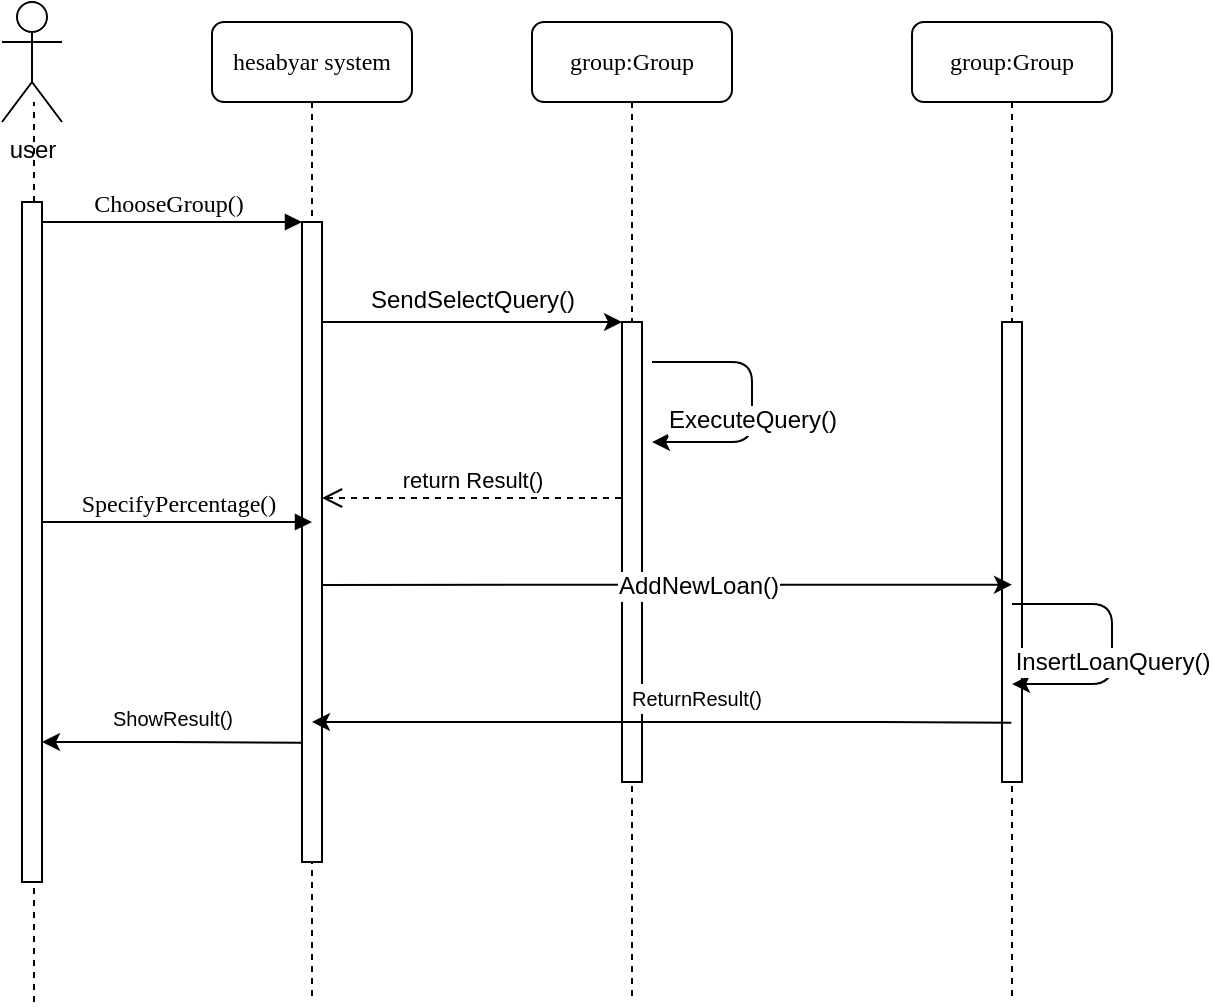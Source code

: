 <mxfile version="12.5.8" type="github"><diagram id="OXFuptE2Vq4uaXg9FuB-" name="Page-1"><mxGraphModel dx="1264" dy="533" grid="1" gridSize="10" guides="1" tooltips="1" connect="1" arrows="1" fold="1" page="1" pageScale="1" pageWidth="850" pageHeight="1100" math="0" shadow="0"><root><mxCell id="0"/><mxCell id="1" parent="0"/><mxCell id="OGBKBctr95_yfihr8h83-2" value="hesabyar system" style="shape=umlLifeline;perimeter=lifelinePerimeter;whiteSpace=wrap;html=1;container=1;collapsible=0;recursiveResize=0;outlineConnect=0;rounded=1;shadow=0;comic=0;labelBackgroundColor=none;strokeColor=#000000;strokeWidth=1;fillColor=#FFFFFF;fontFamily=Verdana;fontSize=12;fontColor=#000000;align=center;" vertex="1" parent="1"><mxGeometry x="240" y="80" width="100" height="490" as="geometry"/></mxCell><mxCell id="OGBKBctr95_yfihr8h83-3" value="" style="html=1;points=[];perimeter=orthogonalPerimeter;rounded=0;shadow=0;comic=0;labelBackgroundColor=none;strokeColor=#000000;strokeWidth=1;fillColor=#FFFFFF;fontFamily=Verdana;fontSize=12;fontColor=#000000;align=center;" vertex="1" parent="OGBKBctr95_yfihr8h83-2"><mxGeometry x="45" y="100" width="10" height="320" as="geometry"/></mxCell><mxCell id="OGBKBctr95_yfihr8h83-4" value="group:Group" style="shape=umlLifeline;perimeter=lifelinePerimeter;whiteSpace=wrap;html=1;container=1;collapsible=0;recursiveResize=0;outlineConnect=0;rounded=1;shadow=0;comic=0;labelBackgroundColor=none;strokeColor=#000000;strokeWidth=1;fillColor=#FFFFFF;fontFamily=Verdana;fontSize=12;fontColor=#000000;align=center;" vertex="1" parent="1"><mxGeometry x="400" y="80" width="100" height="490" as="geometry"/></mxCell><mxCell id="OGBKBctr95_yfihr8h83-5" value="" style="html=1;points=[];perimeter=orthogonalPerimeter;rounded=0;shadow=0;comic=0;labelBackgroundColor=none;strokeColor=#000000;strokeWidth=1;fillColor=#FFFFFF;fontFamily=Verdana;fontSize=12;fontColor=#000000;align=center;" vertex="1" parent="OGBKBctr95_yfihr8h83-4"><mxGeometry x="45" y="150" width="10" height="230" as="geometry"/></mxCell><mxCell id="OGBKBctr95_yfihr8h83-6" value="ChooseGroup()" style="html=1;verticalAlign=bottom;endArrow=block;entryX=0;entryY=0;labelBackgroundColor=none;fontFamily=Verdana;fontSize=12;edgeStyle=elbowEdgeStyle;elbow=vertical;" edge="1" parent="1" target="OGBKBctr95_yfihr8h83-3"><mxGeometry relative="1" as="geometry"><mxPoint x="150" y="180" as="sourcePoint"/></mxGeometry></mxCell><mxCell id="OGBKBctr95_yfihr8h83-8" value="" style="endArrow=none;dashed=1;html=1;" edge="1" parent="1" source="OGBKBctr95_yfihr8h83-15"><mxGeometry width="50" height="50" relative="1" as="geometry"><mxPoint x="151" y="660" as="sourcePoint"/><mxPoint x="151" y="120" as="targetPoint"/></mxGeometry></mxCell><mxCell id="OGBKBctr95_yfihr8h83-9" value="user&lt;br&gt;" style="shape=umlActor;html=1;verticalLabelPosition=bottom;verticalAlign=top;align=center;" vertex="1" parent="1"><mxGeometry x="135" y="70" width="30" height="60" as="geometry"/></mxCell><mxCell id="OGBKBctr95_yfihr8h83-10" value="" style="endArrow=classic;html=1;" edge="1" parent="1"><mxGeometry width="50" height="50" relative="1" as="geometry"><mxPoint x="295" y="230" as="sourcePoint"/><mxPoint x="445" y="230" as="targetPoint"/></mxGeometry></mxCell><mxCell id="OGBKBctr95_yfihr8h83-11" value="SendSelectQuery()" style="text;html=1;resizable=0;points=[];align=center;verticalAlign=middle;labelBackgroundColor=#ffffff;" vertex="1" connectable="0" parent="OGBKBctr95_yfihr8h83-10"><mxGeometry x="-0.427" y="7" relative="1" as="geometry"><mxPoint x="32" y="-4" as="offset"/></mxGeometry></mxCell><mxCell id="OGBKBctr95_yfihr8h83-12" value="return Result()" style="html=1;verticalAlign=bottom;endArrow=open;dashed=1;endSize=8;" edge="1" parent="1"><mxGeometry relative="1" as="geometry"><mxPoint x="444.5" y="318" as="sourcePoint"/><mxPoint x="295" y="318" as="targetPoint"/></mxGeometry></mxCell><mxCell id="OGBKBctr95_yfihr8h83-15" value="" style="html=1;points=[];perimeter=orthogonalPerimeter;" vertex="1" parent="1"><mxGeometry x="145" y="170" width="10" height="340" as="geometry"/></mxCell><mxCell id="OGBKBctr95_yfihr8h83-16" value="" style="endArrow=none;dashed=1;html=1;" edge="1" parent="1" target="OGBKBctr95_yfihr8h83-15"><mxGeometry width="50" height="50" relative="1" as="geometry"><mxPoint x="151" y="570" as="sourcePoint"/><mxPoint x="151" y="120" as="targetPoint"/></mxGeometry></mxCell><mxCell id="OGBKBctr95_yfihr8h83-24" value="" style="endArrow=classic;html=1;entryX=1.5;entryY=0.261;entryDx=0;entryDy=0;entryPerimeter=0;" edge="1" parent="1" target="OGBKBctr95_yfihr8h83-5"><mxGeometry width="50" height="50" relative="1" as="geometry"><mxPoint x="460" y="250" as="sourcePoint"/><mxPoint x="530" y="310" as="targetPoint"/><Array as="points"><mxPoint x="510" y="250"/><mxPoint x="510" y="290"/></Array></mxGeometry></mxCell><mxCell id="OGBKBctr95_yfihr8h83-25" value="ExecuteQuery()" style="text;html=1;align=center;verticalAlign=middle;resizable=0;points=[];labelBackgroundColor=#ffffff;" vertex="1" connectable="0" parent="OGBKBctr95_yfihr8h83-24"><mxGeometry x="0.129" relative="1" as="geometry"><mxPoint as="offset"/></mxGeometry></mxCell><mxCell id="OGBKBctr95_yfihr8h83-26" value="SpecifyPercentage()" style="html=1;verticalAlign=bottom;endArrow=block;entryX=0;entryY=0;labelBackgroundColor=none;fontFamily=Verdana;fontSize=12;edgeStyle=elbowEdgeStyle;elbow=vertical;" edge="1" parent="1"><mxGeometry relative="1" as="geometry"><mxPoint x="155" y="330" as="sourcePoint"/><mxPoint x="290" y="330.0" as="targetPoint"/></mxGeometry></mxCell><mxCell id="OGBKBctr95_yfihr8h83-28" value="group:Group" style="shape=umlLifeline;perimeter=lifelinePerimeter;whiteSpace=wrap;html=1;container=1;collapsible=0;recursiveResize=0;outlineConnect=0;rounded=1;shadow=0;comic=0;labelBackgroundColor=none;strokeColor=#000000;strokeWidth=1;fillColor=#FFFFFF;fontFamily=Verdana;fontSize=12;fontColor=#000000;align=center;" vertex="1" parent="1"><mxGeometry x="590" y="80" width="100" height="490" as="geometry"/></mxCell><mxCell id="OGBKBctr95_yfihr8h83-29" value="" style="html=1;points=[];perimeter=orthogonalPerimeter;rounded=0;shadow=0;comic=0;labelBackgroundColor=none;strokeColor=#000000;strokeWidth=1;fillColor=#FFFFFF;fontFamily=Verdana;fontSize=12;fontColor=#000000;align=center;" vertex="1" parent="OGBKBctr95_yfihr8h83-28"><mxGeometry x="45" y="150" width="10" height="230" as="geometry"/></mxCell><mxCell id="OGBKBctr95_yfihr8h83-30" value="" style="endArrow=classic;html=1;entryX=1.5;entryY=0.261;entryDx=0;entryDy=0;entryPerimeter=0;" edge="1" parent="1"><mxGeometry width="50" height="50" relative="1" as="geometry"><mxPoint x="640" y="370.99" as="sourcePoint"/><mxPoint x="640" y="411.02" as="targetPoint"/><Array as="points"><mxPoint x="690" y="370.99"/><mxPoint x="690" y="410.99"/></Array></mxGeometry></mxCell><mxCell id="OGBKBctr95_yfihr8h83-31" value="InsertLoanQuery()" style="text;html=1;align=center;verticalAlign=middle;resizable=0;points=[];labelBackgroundColor=#ffffff;" vertex="1" connectable="0" parent="OGBKBctr95_yfihr8h83-30"><mxGeometry x="0.129" relative="1" as="geometry"><mxPoint as="offset"/></mxGeometry></mxCell><mxCell id="OGBKBctr95_yfihr8h83-35" value="" style="endArrow=classic;html=1;exitX=0.98;exitY=0.567;exitDx=0;exitDy=0;exitPerimeter=0;entryX=0.5;entryY=0.571;entryDx=0;entryDy=0;entryPerimeter=0;" edge="1" parent="1" source="OGBKBctr95_yfihr8h83-3" target="OGBKBctr95_yfihr8h83-29"><mxGeometry width="50" height="50" relative="1" as="geometry"><mxPoint x="320" y="470" as="sourcePoint"/><mxPoint x="370" y="420" as="targetPoint"/></mxGeometry></mxCell><mxCell id="OGBKBctr95_yfihr8h83-36" value="AddNewLoan()" style="text;html=1;align=center;verticalAlign=middle;resizable=0;points=[];labelBackgroundColor=#ffffff;" vertex="1" connectable="0" parent="OGBKBctr95_yfihr8h83-35"><mxGeometry x="0.09" relative="1" as="geometry"><mxPoint as="offset"/></mxGeometry></mxCell><mxCell id="OGBKBctr95_yfihr8h83-37" value="" style="endArrow=classic;html=1;exitX=0.5;exitY=0.859;exitDx=0;exitDy=0;exitPerimeter=0;" edge="1" parent="1"><mxGeometry width="50" height="50" relative="1" as="geometry"><mxPoint x="639.667" y="430.333" as="sourcePoint"/><mxPoint x="290" y="430" as="targetPoint"/><Array as="points"><mxPoint x="564.5" y="430"/></Array></mxGeometry></mxCell><mxCell id="OGBKBctr95_yfihr8h83-38" value="&lt;span style=&quot;font-size: 10px&quot;&gt;ReturnResult()&lt;/span&gt;" style="text;html=1;resizable=0;points=[];align=center;verticalAlign=middle;labelBackgroundColor=#ffffff;" vertex="1" connectable="0" parent="OGBKBctr95_yfihr8h83-37"><mxGeometry x="-0.151" y="1" relative="1" as="geometry"><mxPoint x="-9.5" y="-13" as="offset"/></mxGeometry></mxCell><mxCell id="OGBKBctr95_yfihr8h83-39" value="" style="endArrow=classic;html=1;exitX=0.5;exitY=0.859;exitDx=0;exitDy=0;exitPerimeter=0;" edge="1" parent="1"><mxGeometry width="50" height="50" relative="1" as="geometry"><mxPoint x="284.667" y="440.333" as="sourcePoint"/><mxPoint x="155" y="440" as="targetPoint"/><Array as="points"><mxPoint x="209.5" y="440"/></Array></mxGeometry></mxCell><mxCell id="OGBKBctr95_yfihr8h83-40" value="&lt;span style=&quot;font-size: 10px&quot;&gt;ShowResult()&lt;/span&gt;" style="text;html=1;resizable=0;points=[];align=center;verticalAlign=middle;labelBackgroundColor=#ffffff;" vertex="1" connectable="0" parent="OGBKBctr95_yfihr8h83-39"><mxGeometry x="-0.151" y="1" relative="1" as="geometry"><mxPoint x="-9.5" y="-13" as="offset"/></mxGeometry></mxCell></root></mxGraphModel></diagram></mxfile>